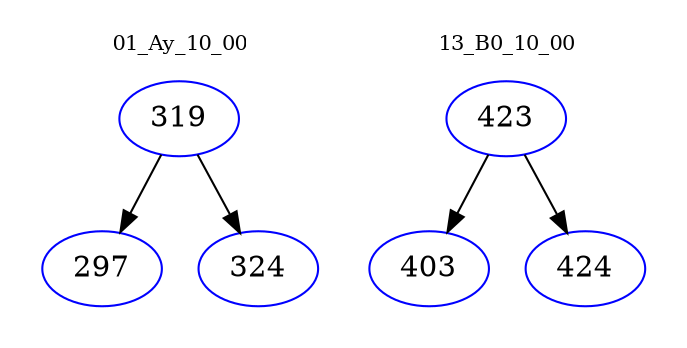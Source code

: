 digraph{
subgraph cluster_0 {
color = white
label = "01_Ay_10_00";
fontsize=10;
T0_319 [label="319", color="blue"]
T0_319 -> T0_297 [color="black"]
T0_297 [label="297", color="blue"]
T0_319 -> T0_324 [color="black"]
T0_324 [label="324", color="blue"]
}
subgraph cluster_1 {
color = white
label = "13_B0_10_00";
fontsize=10;
T1_423 [label="423", color="blue"]
T1_423 -> T1_403 [color="black"]
T1_403 [label="403", color="blue"]
T1_423 -> T1_424 [color="black"]
T1_424 [label="424", color="blue"]
}
}
